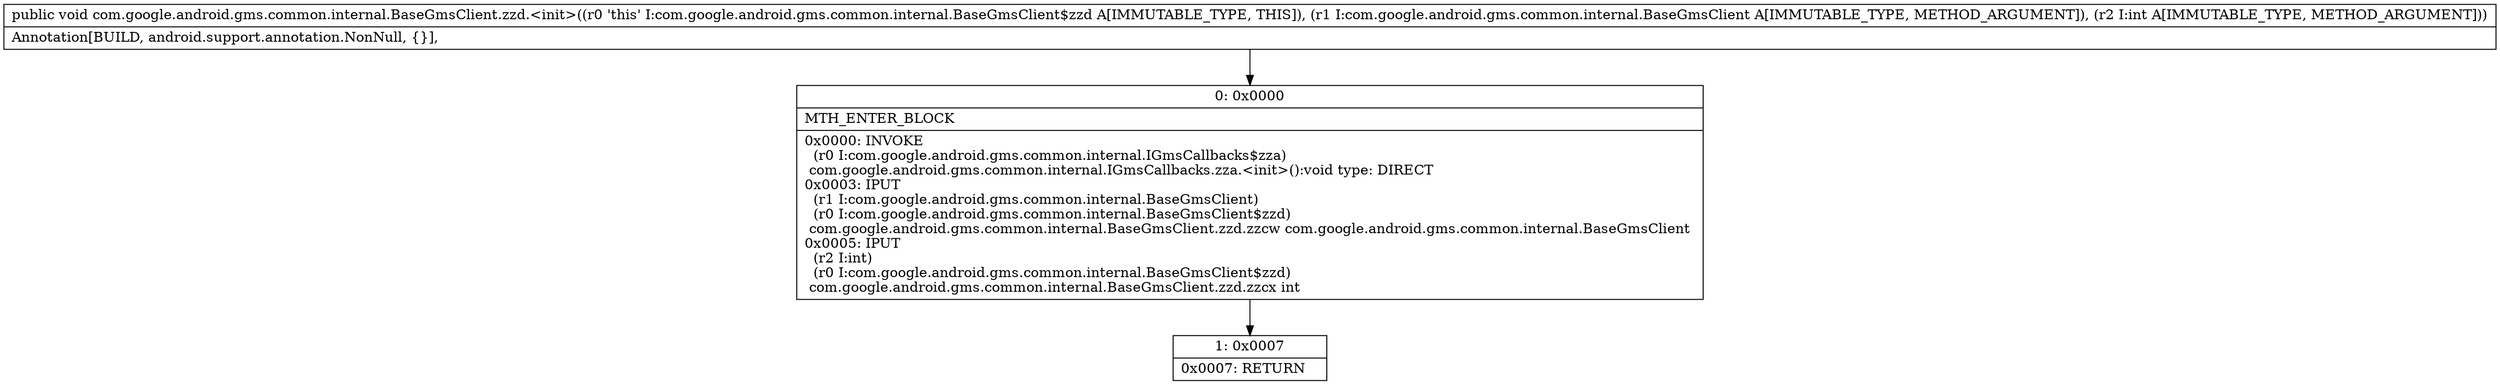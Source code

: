 digraph "CFG forcom.google.android.gms.common.internal.BaseGmsClient.zzd.\<init\>(Lcom\/google\/android\/gms\/common\/internal\/BaseGmsClient;I)V" {
Node_0 [shape=record,label="{0\:\ 0x0000|MTH_ENTER_BLOCK\l|0x0000: INVOKE  \l  (r0 I:com.google.android.gms.common.internal.IGmsCallbacks$zza)\l com.google.android.gms.common.internal.IGmsCallbacks.zza.\<init\>():void type: DIRECT \l0x0003: IPUT  \l  (r1 I:com.google.android.gms.common.internal.BaseGmsClient)\l  (r0 I:com.google.android.gms.common.internal.BaseGmsClient$zzd)\l com.google.android.gms.common.internal.BaseGmsClient.zzd.zzcw com.google.android.gms.common.internal.BaseGmsClient \l0x0005: IPUT  \l  (r2 I:int)\l  (r0 I:com.google.android.gms.common.internal.BaseGmsClient$zzd)\l com.google.android.gms.common.internal.BaseGmsClient.zzd.zzcx int \l}"];
Node_1 [shape=record,label="{1\:\ 0x0007|0x0007: RETURN   \l}"];
MethodNode[shape=record,label="{public void com.google.android.gms.common.internal.BaseGmsClient.zzd.\<init\>((r0 'this' I:com.google.android.gms.common.internal.BaseGmsClient$zzd A[IMMUTABLE_TYPE, THIS]), (r1 I:com.google.android.gms.common.internal.BaseGmsClient A[IMMUTABLE_TYPE, METHOD_ARGUMENT]), (r2 I:int A[IMMUTABLE_TYPE, METHOD_ARGUMENT]))  | Annotation[BUILD, android.support.annotation.NonNull, \{\}], \l}"];
MethodNode -> Node_0;
Node_0 -> Node_1;
}

